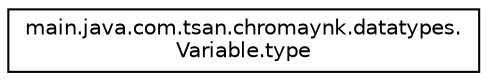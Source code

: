 digraph "Graphical Class Hierarchy"
{
 // LATEX_PDF_SIZE
  edge [fontname="Helvetica",fontsize="10",labelfontname="Helvetica",labelfontsize="10"];
  node [fontname="Helvetica",fontsize="10",shape=record];
  rankdir="LR";
  Node0 [label="main.java.com.tsan.chromaynk.datatypes.\lVariable.type",height=0.2,width=0.4,color="black", fillcolor="white", style="filled",URL="$enummain_1_1java_1_1com_1_1tsan_1_1chromaynk_1_1datatypes_1_1Variable_1_1type.html",tooltip=" "];
}
